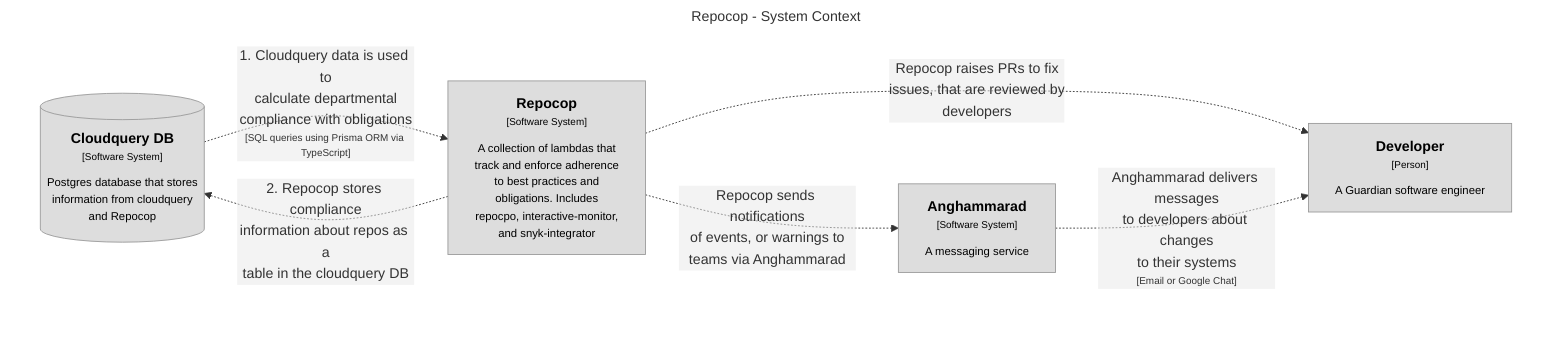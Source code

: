graph TB
  linkStyle default fill:#ffffff

  subgraph diagram ["Repocop - System Context"]
    style diagram fill:#ffffff,stroke:#ffffff

    1["<div style='font-weight: bold'>Developer</div><div style='font-size: 70%; margin-top: 0px'>[Person]</div><div style='font-size: 80%; margin-top:10px'>A Guardian software engineer</div>"]
    style 1 fill:#dddddd,stroke:#9a9a9a,color:#000000
    10["<div style='font-weight: bold'>Anghammarad</div><div style='font-size: 70%; margin-top: 0px'>[Software System]</div><div style='font-size: 80%; margin-top:10px'>A messaging service</div>"]
    style 10 fill:#dddddd,stroke:#9a9a9a,color:#000000
    4[("<div style='font-weight: bold'>Cloudquery DB</div><div style='font-size: 70%; margin-top: 0px'>[Software System]</div><div style='font-size: 80%; margin-top:10px'>Postgres database that stores<br />information from cloudquery<br />and Repocop</div>")]
    style 4 fill:#dddddd,stroke:#9a9a9a,color:#000000
    8["<div style='font-weight: bold'>Repocop</div><div style='font-size: 70%; margin-top: 0px'>[Software System]</div><div style='font-size: 80%; margin-top:10px'>A collection of lambdas that<br />track and enforce adherence<br />to best practices and<br />obligations. Includes<br />repocpo, interactive-monitor,<br />and snyk-integrator</div>"]
    style 8 fill:#dddddd,stroke:#9a9a9a,color:#000000

    4-. "<div>1. Cloudquery data is used to<br />calculate departmental<br />compliance with obligations</div><div style='font-size: 70%'>[SQL queries using Prisma ORM via TypeScript]</div>" .->8
    8-. "<div>2. Repocop stores compliance<br />information about repos as a<br />table in the cloudquery DB</div><div style='font-size: 70%'></div>" .->4
    8-. "<div>Repocop raises PRs to fix<br />issues, that are reviewed by<br />developers</div><div style='font-size: 70%'></div>" .->1
    8-. "<div>Repocop sends notifications<br />of events, or warnings to<br />teams via Anghammarad</div><div style='font-size: 70%'></div>" .->10
    10-. "<div>Anghammarad delivers messages<br />to developers about changes<br />to their systems</div><div style='font-size: 70%'>[Email or Google Chat]</div>" .->1
  end